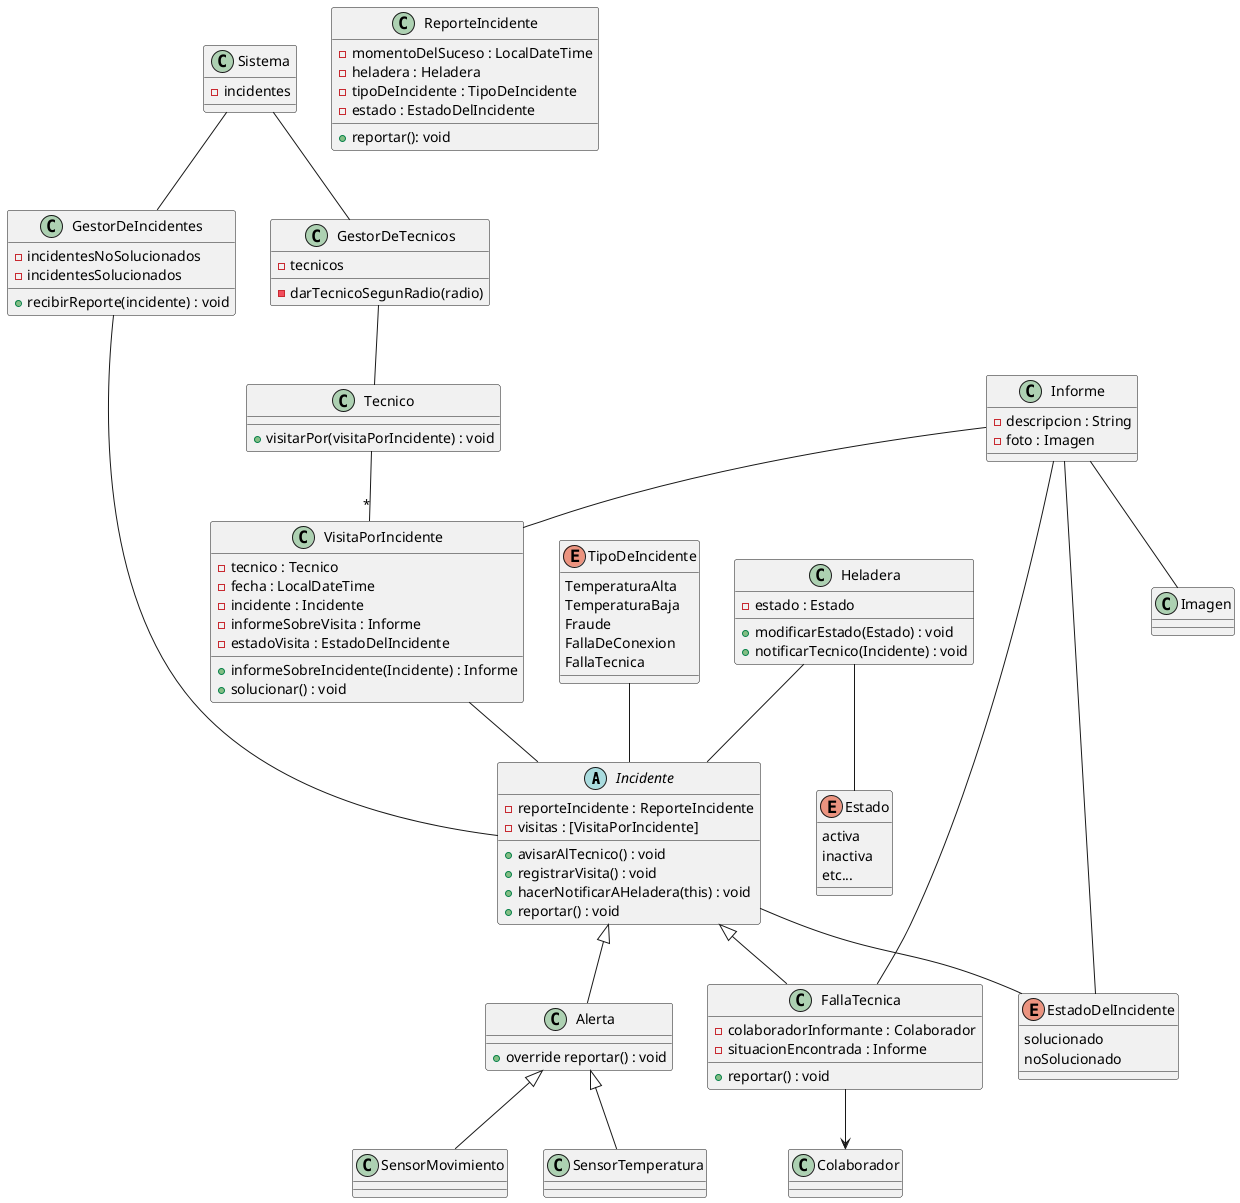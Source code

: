 @startuml incidentes
abstract class Incidente{
    -reporteIncidente : ReporteIncidente
    - visitas : [VisitaPorIncidente]
    'Cambia el estadoDelIncidente a solucionado y activa a la heladera'
    +avisarAlTecnico() : void
    'Lo pongo para no olvidarnos de que hay que hacerlo'
    +registrarVisita() : void
    ' vi
    'Lo pongo para no olvidarnos de que hay que hacerlo'
    +hacerNotificarAHeladera(this) : void 
    + reportar() : void 
    ' gestorIncidentes.recibirReporte(this) y esto hace incidentesActivos.add(incidente)
    ' heladera cambia a inactiva y reporteIncidente.reportar()
}

class GestorDeIncidentes {
    - incidentesNoSolucionados
    - incidentesSolucionados
    + recibirReporte(incidente) : void 
    ' darTecnicoSegunRadio radio) devuelve un tecnico
    ' crea una visitaPorIncidente y hace solucionar()
}

class GestorDeTecnicos {
    - tecnicos
    - darTecnicoSegunRadio(radio)
    ' devuelve un tecnico
}

class Sistema {
    - incidentes 
}

enum TipoDeIncidente{
    TemperaturaAlta
    TemperaturaBaja
    Fraude
    FallaDeConexion
    FallaTecnica
}

class Alerta extends Incidente{
    + override reportar() : void
}

class SensorTemperatura extends Alerta {}
class SensorMovimiento extends Alerta {}

class FallaTecnica extends Incidente{
    - colaboradorInformante : Colaborador
    - situacionEncontrada : Informe
    + reportar() : void
}

class Tecnico{
    + visitarPor(visitaPorIncidente) : void 
}

enum EstadoDelIncidente{
    solucionado
    noSolucionado
}

' las visitas deben quedar en el sistema
class VisitaPorIncidente{
    - tecnico : Tecnico 
    - fecha : LocalDateTime
    - incidente : Incidente
    - informeSobreVisita : Informe
    - estadoVisita : EstadoDelIncidente 
    + informeSobreIncidente(Incidente) : Informe
    + solucionar() : void
    ' tecnico.visitarPor(this)
}

class Informe {
    - descripcion : String
    - foto : Imagen
}

class ReporteIncidente {
    -momentoDelSuceso : LocalDateTime
    -heladera : Heladera
    -tipoDeIncidente : TipoDeIncidente
    -estado : EstadoDelIncidente
    + reportar(): void
}

class Heladera {
    -estado : Estado
    +modificarEstado(Estado) : void
'tiene sentido que un técnico conozca al incidente'
    +notificarTecnico(Incidente) : void
}

enum Estado {
    activa
    inactiva
    etc...
}

Heladera -- Estado
Heladera -- Incidente
TipoDeIncidente -- Incidente
FallaTecnica --> Colaborador
Informe -- FallaTecnica
Tecnico --"*" VisitaPorIncidente
VisitaPorIncidente -- Incidente
Informe -- VisitaPorIncidente
Incidente -- EstadoDelIncidente
Informe -- Imagen
Informe -- EstadoDelIncidente
GestorDeIncidentes -- Incidente 
GestorDeTecnicos -- Tecnico 
Sistema -- GestorDeIncidentes
Sistema -- GestorDeTecnicos
@enduml
